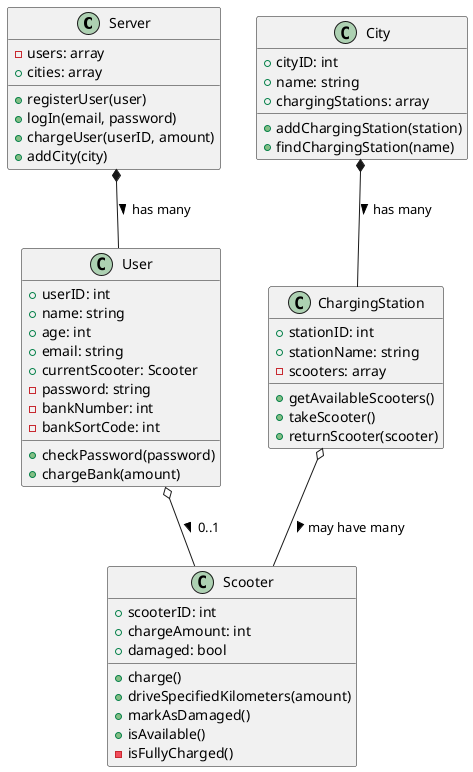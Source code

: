 @startuml
class Server {
    - users: array
    + cities: array
    + registerUser(user)
    + logIn(email, password)
    + chargeUser(userID, amount)
    + addCity(city)
}

class User {
    + userID: int
    + name: string
    + age: int
    + email: string
    + currentScooter: Scooter
    - password: string
    - bankNumber: int
    - bankSortCode: int
    + checkPassword(password)
    + chargeBank(amount)
}

class Scooter {
    + scooterID: int
    + chargeAmount: int
    + damaged: bool
    + charge()
    + driveSpecifiedKilometers(amount)
    + markAsDamaged()
    + isAvailable()
    - isFullyCharged()
}

class ChargingStation {
    + stationID: int
    + stationName: string
    - scooters: array
    + getAvailableScooters()
    + takeScooter()
    + returnScooter(scooter)
}

class City {
    + cityID: int
    + name: string
    + chargingStations: array
    + addChargingStation(station)
    + findChargingStation(name)
}

Server *-- User : has many >
City *-- ChargingStation : has many >
ChargingStation o-- Scooter : may have many >
User o-- Scooter : 0..1 >

@enduml